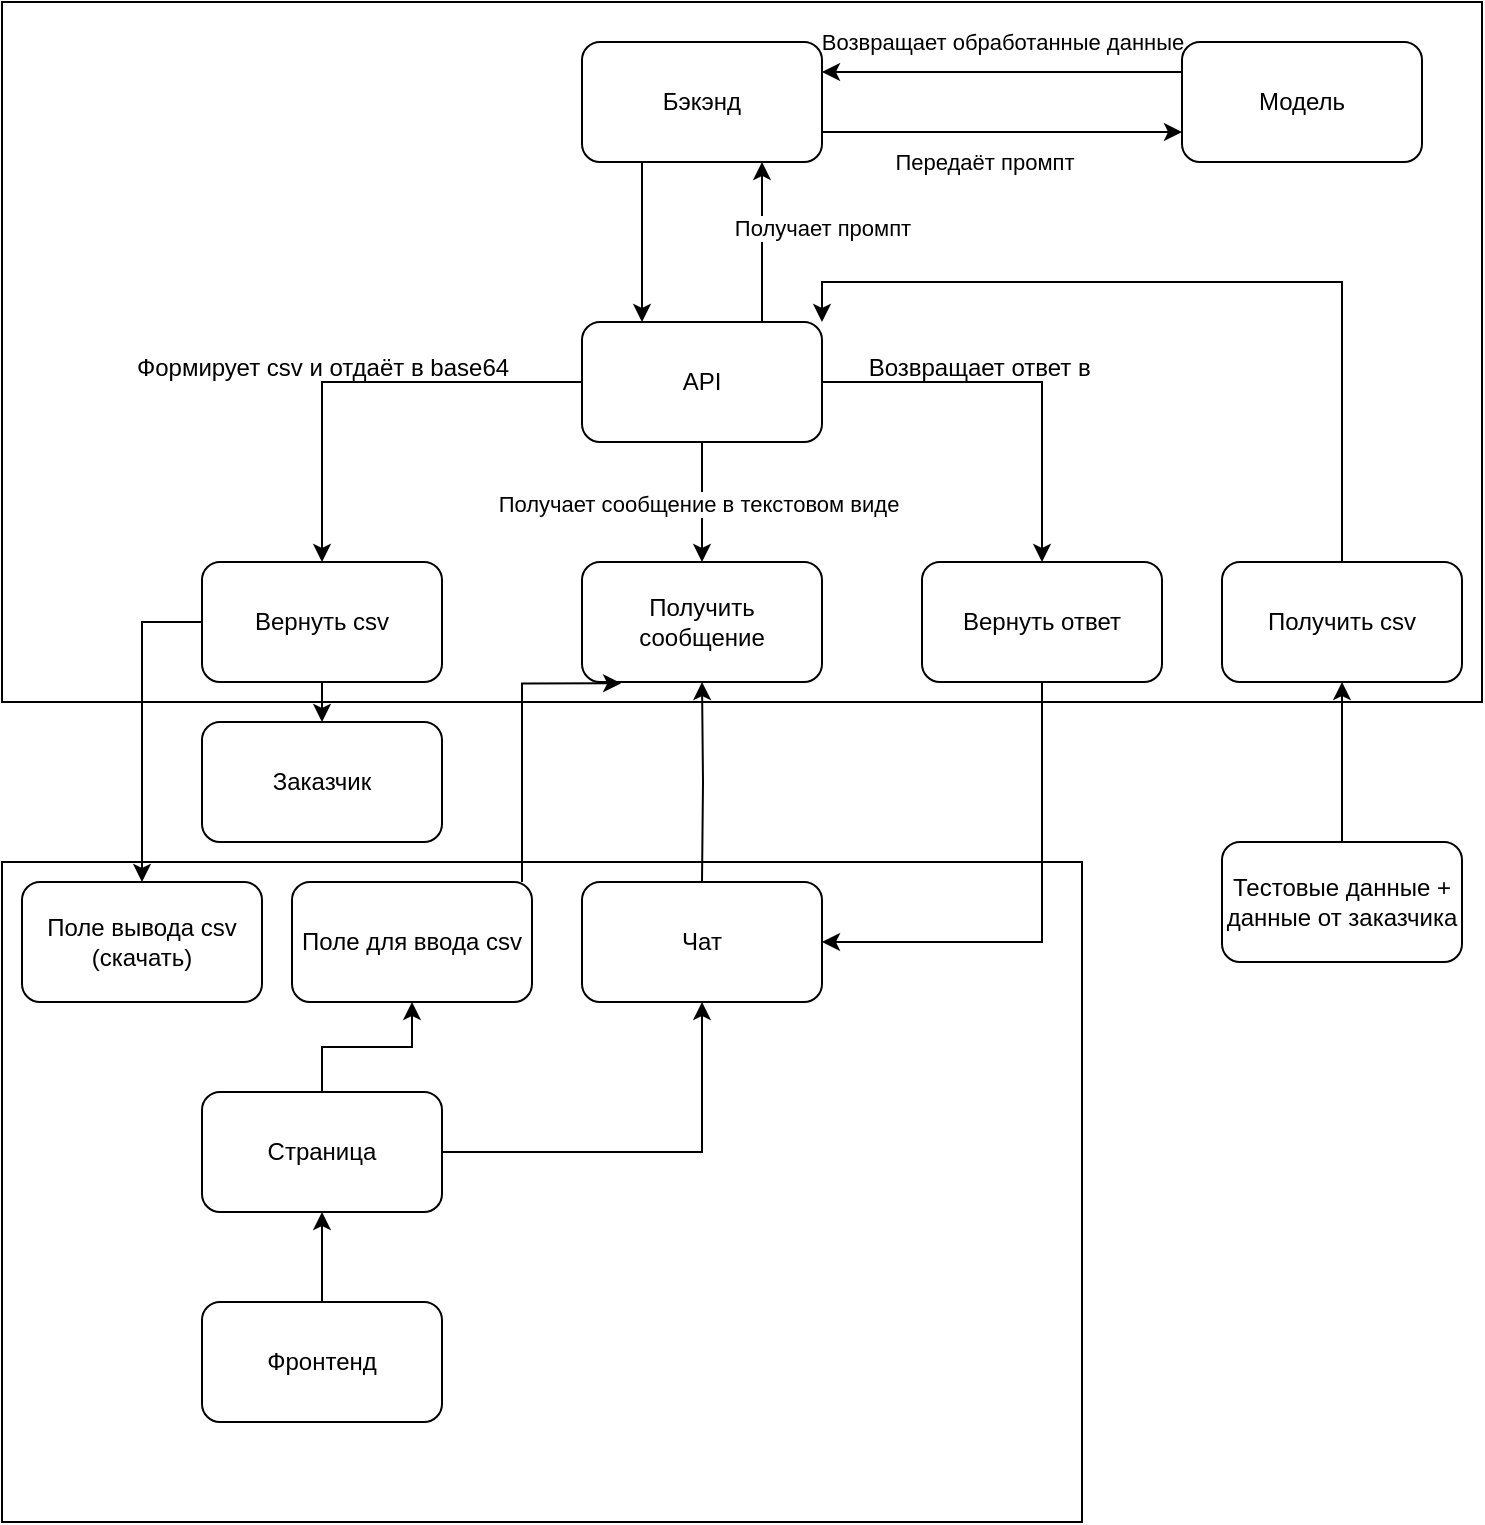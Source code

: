 <mxfile version="24.7.8">
  <diagram name="Страница — 1" id="3fivxmkdsUofwfdl5sbF">
    <mxGraphModel dx="1235" dy="731" grid="1" gridSize="10" guides="1" tooltips="1" connect="1" arrows="1" fold="1" page="1" pageScale="1" pageWidth="827" pageHeight="1169" math="0" shadow="0">
      <root>
        <mxCell id="0" />
        <mxCell id="1" parent="0" />
        <mxCell id="d3rJrZ3qMbu-bM2vV9Hu-45" value="" style="rounded=0;whiteSpace=wrap;html=1;" vertex="1" parent="1">
          <mxGeometry x="20" y="10" width="740" height="350" as="geometry" />
        </mxCell>
        <mxCell id="d3rJrZ3qMbu-bM2vV9Hu-44" value="" style="rounded=0;whiteSpace=wrap;html=1;" vertex="1" parent="1">
          <mxGeometry x="20" y="440" width="540" height="330" as="geometry" />
        </mxCell>
        <mxCell id="d3rJrZ3qMbu-bM2vV9Hu-1" value="Получить сообщение" style="rounded=1;whiteSpace=wrap;html=1;" vertex="1" parent="1">
          <mxGeometry x="310" y="290" width="120" height="60" as="geometry" />
        </mxCell>
        <mxCell id="d3rJrZ3qMbu-bM2vV9Hu-16" style="edgeStyle=orthogonalEdgeStyle;rounded=0;orthogonalLoop=1;jettySize=auto;html=1;entryX=1;entryY=0.5;entryDx=0;entryDy=0;" edge="1" parent="1">
          <mxGeometry relative="1" as="geometry">
            <mxPoint x="550" y="350" as="sourcePoint" />
            <mxPoint x="430.0" y="480" as="targetPoint" />
            <Array as="points">
              <mxPoint x="540" y="350" />
              <mxPoint x="540" y="480" />
            </Array>
          </mxGeometry>
        </mxCell>
        <mxCell id="d3rJrZ3qMbu-bM2vV9Hu-2" value="Вернуть ответ" style="rounded=1;whiteSpace=wrap;html=1;" vertex="1" parent="1">
          <mxGeometry x="480" y="290" width="120" height="60" as="geometry" />
        </mxCell>
        <mxCell id="d3rJrZ3qMbu-bM2vV9Hu-54" style="edgeStyle=orthogonalEdgeStyle;rounded=0;orthogonalLoop=1;jettySize=auto;html=1;" edge="1" parent="1" source="d3rJrZ3qMbu-bM2vV9Hu-3" target="d3rJrZ3qMbu-bM2vV9Hu-53">
          <mxGeometry relative="1" as="geometry">
            <Array as="points">
              <mxPoint x="90" y="320" />
            </Array>
          </mxGeometry>
        </mxCell>
        <mxCell id="d3rJrZ3qMbu-bM2vV9Hu-55" style="edgeStyle=orthogonalEdgeStyle;rounded=0;orthogonalLoop=1;jettySize=auto;html=1;exitX=0.5;exitY=1;exitDx=0;exitDy=0;entryX=0.5;entryY=0;entryDx=0;entryDy=0;" edge="1" parent="1" source="d3rJrZ3qMbu-bM2vV9Hu-3" target="d3rJrZ3qMbu-bM2vV9Hu-51">
          <mxGeometry relative="1" as="geometry" />
        </mxCell>
        <mxCell id="d3rJrZ3qMbu-bM2vV9Hu-3" value="Вернуть csv" style="rounded=1;whiteSpace=wrap;html=1;" vertex="1" parent="1">
          <mxGeometry x="120" y="290" width="120" height="60" as="geometry" />
        </mxCell>
        <mxCell id="d3rJrZ3qMbu-bM2vV9Hu-9" style="edgeStyle=orthogonalEdgeStyle;rounded=0;orthogonalLoop=1;jettySize=auto;html=1;entryX=0.5;entryY=0;entryDx=0;entryDy=0;" edge="1" parent="1" source="d3rJrZ3qMbu-bM2vV9Hu-4" target="d3rJrZ3qMbu-bM2vV9Hu-1">
          <mxGeometry relative="1" as="geometry" />
        </mxCell>
        <mxCell id="d3rJrZ3qMbu-bM2vV9Hu-26" value="Получает сообщение в текстовом виде" style="edgeLabel;html=1;align=center;verticalAlign=middle;resizable=0;points=[];" vertex="1" connectable="0" parent="d3rJrZ3qMbu-bM2vV9Hu-9">
          <mxGeometry x="0.018" y="-2" relative="1" as="geometry">
            <mxPoint as="offset" />
          </mxGeometry>
        </mxCell>
        <mxCell id="d3rJrZ3qMbu-bM2vV9Hu-10" style="edgeStyle=orthogonalEdgeStyle;rounded=0;orthogonalLoop=1;jettySize=auto;html=1;exitX=1;exitY=0.5;exitDx=0;exitDy=0;entryX=0.5;entryY=0;entryDx=0;entryDy=0;" edge="1" parent="1" source="d3rJrZ3qMbu-bM2vV9Hu-4" target="d3rJrZ3qMbu-bM2vV9Hu-2">
          <mxGeometry relative="1" as="geometry" />
        </mxCell>
        <mxCell id="d3rJrZ3qMbu-bM2vV9Hu-11" style="edgeStyle=orthogonalEdgeStyle;rounded=0;orthogonalLoop=1;jettySize=auto;html=1;entryX=0.5;entryY=0;entryDx=0;entryDy=0;" edge="1" parent="1" source="d3rJrZ3qMbu-bM2vV9Hu-4" target="d3rJrZ3qMbu-bM2vV9Hu-3">
          <mxGeometry relative="1" as="geometry" />
        </mxCell>
        <mxCell id="d3rJrZ3qMbu-bM2vV9Hu-20" style="edgeStyle=orthogonalEdgeStyle;rounded=0;orthogonalLoop=1;jettySize=auto;html=1;exitX=0.75;exitY=0;exitDx=0;exitDy=0;entryX=0.75;entryY=1;entryDx=0;entryDy=0;" edge="1" parent="1" source="d3rJrZ3qMbu-bM2vV9Hu-4" target="d3rJrZ3qMbu-bM2vV9Hu-12">
          <mxGeometry relative="1" as="geometry" />
        </mxCell>
        <mxCell id="d3rJrZ3qMbu-bM2vV9Hu-21" value="Получает промпт" style="edgeLabel;html=1;align=center;verticalAlign=middle;resizable=0;points=[];" vertex="1" connectable="0" parent="d3rJrZ3qMbu-bM2vV9Hu-20">
          <mxGeometry x="0.189" y="3" relative="1" as="geometry">
            <mxPoint x="33" as="offset" />
          </mxGeometry>
        </mxCell>
        <mxCell id="d3rJrZ3qMbu-bM2vV9Hu-4" value="API" style="rounded=1;whiteSpace=wrap;html=1;" vertex="1" parent="1">
          <mxGeometry x="310" y="170" width="120" height="60" as="geometry" />
        </mxCell>
        <mxCell id="d3rJrZ3qMbu-bM2vV9Hu-7" style="edgeStyle=orthogonalEdgeStyle;rounded=0;orthogonalLoop=1;jettySize=auto;html=1;" edge="1" parent="1" target="d3rJrZ3qMbu-bM2vV9Hu-1">
          <mxGeometry relative="1" as="geometry">
            <mxPoint x="370" y="450" as="sourcePoint" />
          </mxGeometry>
        </mxCell>
        <mxCell id="d3rJrZ3qMbu-bM2vV9Hu-18" style="edgeStyle=orthogonalEdgeStyle;rounded=0;orthogonalLoop=1;jettySize=auto;html=1;exitX=0.25;exitY=1;exitDx=0;exitDy=0;entryX=0.25;entryY=0;entryDx=0;entryDy=0;" edge="1" parent="1" source="d3rJrZ3qMbu-bM2vV9Hu-12" target="d3rJrZ3qMbu-bM2vV9Hu-4">
          <mxGeometry relative="1" as="geometry" />
        </mxCell>
        <mxCell id="d3rJrZ3qMbu-bM2vV9Hu-19" value="Возвращает обработанные данные" style="edgeLabel;html=1;align=center;verticalAlign=middle;resizable=0;points=[];" vertex="1" connectable="0" parent="d3rJrZ3qMbu-bM2vV9Hu-18">
          <mxGeometry x="-0.189" y="4" relative="1" as="geometry">
            <mxPoint x="176" y="-93" as="offset" />
          </mxGeometry>
        </mxCell>
        <mxCell id="d3rJrZ3qMbu-bM2vV9Hu-23" style="edgeStyle=orthogonalEdgeStyle;rounded=0;orthogonalLoop=1;jettySize=auto;html=1;exitX=1;exitY=0.75;exitDx=0;exitDy=0;entryX=0;entryY=0.75;entryDx=0;entryDy=0;" edge="1" parent="1" source="d3rJrZ3qMbu-bM2vV9Hu-12" target="d3rJrZ3qMbu-bM2vV9Hu-14">
          <mxGeometry relative="1" as="geometry" />
        </mxCell>
        <mxCell id="d3rJrZ3qMbu-bM2vV9Hu-24" value="Передаёт промпт" style="edgeLabel;html=1;align=center;verticalAlign=middle;resizable=0;points=[];" vertex="1" connectable="0" parent="d3rJrZ3qMbu-bM2vV9Hu-23">
          <mxGeometry x="-0.091" y="-1" relative="1" as="geometry">
            <mxPoint x="-1" y="14" as="offset" />
          </mxGeometry>
        </mxCell>
        <mxCell id="d3rJrZ3qMbu-bM2vV9Hu-12" value="Бэкэнд" style="rounded=1;whiteSpace=wrap;html=1;" vertex="1" parent="1">
          <mxGeometry x="310" y="30" width="120" height="60" as="geometry" />
        </mxCell>
        <mxCell id="d3rJrZ3qMbu-bM2vV9Hu-22" style="edgeStyle=orthogonalEdgeStyle;rounded=0;orthogonalLoop=1;jettySize=auto;html=1;exitX=0;exitY=0.25;exitDx=0;exitDy=0;entryX=1;entryY=0.25;entryDx=0;entryDy=0;" edge="1" parent="1" source="d3rJrZ3qMbu-bM2vV9Hu-14" target="d3rJrZ3qMbu-bM2vV9Hu-12">
          <mxGeometry relative="1" as="geometry" />
        </mxCell>
        <mxCell id="d3rJrZ3qMbu-bM2vV9Hu-14" value="Модель" style="rounded=1;whiteSpace=wrap;html=1;" vertex="1" parent="1">
          <mxGeometry x="610" y="30" width="120" height="60" as="geometry" />
        </mxCell>
        <mxCell id="d3rJrZ3qMbu-bM2vV9Hu-25" value="Формирует csv и отдаёт в base64" style="text;html=1;align=center;verticalAlign=middle;resizable=0;points=[];autosize=1;strokeColor=none;fillColor=none;" vertex="1" parent="1">
          <mxGeometry x="75" y="178" width="210" height="30" as="geometry" />
        </mxCell>
        <mxCell id="d3rJrZ3qMbu-bM2vV9Hu-27" value="Возвращает ответ в&amp;nbsp;" style="text;html=1;align=center;verticalAlign=middle;resizable=0;points=[];autosize=1;strokeColor=none;fillColor=none;" vertex="1" parent="1">
          <mxGeometry x="440" y="178" width="140" height="30" as="geometry" />
        </mxCell>
        <mxCell id="d3rJrZ3qMbu-bM2vV9Hu-28" value="Чат" style="rounded=1;whiteSpace=wrap;html=1;" vertex="1" parent="1">
          <mxGeometry x="310" y="450" width="120" height="60" as="geometry" />
        </mxCell>
        <mxCell id="d3rJrZ3qMbu-bM2vV9Hu-32" style="edgeStyle=orthogonalEdgeStyle;rounded=0;orthogonalLoop=1;jettySize=auto;html=1;entryX=0.163;entryY=1.011;entryDx=0;entryDy=0;entryPerimeter=0;" edge="1" parent="1" source="d3rJrZ3qMbu-bM2vV9Hu-29" target="d3rJrZ3qMbu-bM2vV9Hu-1">
          <mxGeometry relative="1" as="geometry">
            <Array as="points">
              <mxPoint x="280" y="480" />
              <mxPoint x="280" y="351" />
            </Array>
          </mxGeometry>
        </mxCell>
        <mxCell id="d3rJrZ3qMbu-bM2vV9Hu-29" value="Поле для ввода csv" style="rounded=1;whiteSpace=wrap;html=1;" vertex="1" parent="1">
          <mxGeometry x="165" y="450" width="120" height="60" as="geometry" />
        </mxCell>
        <mxCell id="d3rJrZ3qMbu-bM2vV9Hu-34" style="edgeStyle=orthogonalEdgeStyle;rounded=0;orthogonalLoop=1;jettySize=auto;html=1;entryX=0.5;entryY=1;entryDx=0;entryDy=0;" edge="1" parent="1" source="d3rJrZ3qMbu-bM2vV9Hu-33" target="d3rJrZ3qMbu-bM2vV9Hu-28">
          <mxGeometry relative="1" as="geometry" />
        </mxCell>
        <mxCell id="d3rJrZ3qMbu-bM2vV9Hu-35" style="edgeStyle=orthogonalEdgeStyle;rounded=0;orthogonalLoop=1;jettySize=auto;html=1;entryX=0.5;entryY=1;entryDx=0;entryDy=0;" edge="1" parent="1" source="d3rJrZ3qMbu-bM2vV9Hu-33" target="d3rJrZ3qMbu-bM2vV9Hu-29">
          <mxGeometry relative="1" as="geometry" />
        </mxCell>
        <mxCell id="d3rJrZ3qMbu-bM2vV9Hu-33" value="Страница" style="rounded=1;whiteSpace=wrap;html=1;" vertex="1" parent="1">
          <mxGeometry x="120" y="555" width="120" height="60" as="geometry" />
        </mxCell>
        <mxCell id="d3rJrZ3qMbu-bM2vV9Hu-38" style="edgeStyle=orthogonalEdgeStyle;rounded=0;orthogonalLoop=1;jettySize=auto;html=1;entryX=0.5;entryY=1;entryDx=0;entryDy=0;" edge="1" parent="1" source="d3rJrZ3qMbu-bM2vV9Hu-37" target="d3rJrZ3qMbu-bM2vV9Hu-33">
          <mxGeometry relative="1" as="geometry" />
        </mxCell>
        <mxCell id="d3rJrZ3qMbu-bM2vV9Hu-37" value="Фронтенд" style="rounded=1;whiteSpace=wrap;html=1;" vertex="1" parent="1">
          <mxGeometry x="120" y="660" width="120" height="60" as="geometry" />
        </mxCell>
        <mxCell id="d3rJrZ3qMbu-bM2vV9Hu-47" style="edgeStyle=orthogonalEdgeStyle;rounded=0;orthogonalLoop=1;jettySize=auto;html=1;entryX=1;entryY=0;entryDx=0;entryDy=0;" edge="1" parent="1" source="d3rJrZ3qMbu-bM2vV9Hu-46" target="d3rJrZ3qMbu-bM2vV9Hu-4">
          <mxGeometry relative="1" as="geometry">
            <Array as="points">
              <mxPoint x="690" y="150" />
              <mxPoint x="430" y="150" />
            </Array>
          </mxGeometry>
        </mxCell>
        <mxCell id="d3rJrZ3qMbu-bM2vV9Hu-46" value="Получить csv" style="rounded=1;whiteSpace=wrap;html=1;" vertex="1" parent="1">
          <mxGeometry x="630" y="290" width="120" height="60" as="geometry" />
        </mxCell>
        <mxCell id="d3rJrZ3qMbu-bM2vV9Hu-50" style="edgeStyle=orthogonalEdgeStyle;rounded=0;orthogonalLoop=1;jettySize=auto;html=1;entryX=0.5;entryY=1;entryDx=0;entryDy=0;" edge="1" parent="1" source="d3rJrZ3qMbu-bM2vV9Hu-48" target="d3rJrZ3qMbu-bM2vV9Hu-46">
          <mxGeometry relative="1" as="geometry" />
        </mxCell>
        <mxCell id="d3rJrZ3qMbu-bM2vV9Hu-48" value="Тестовые данные + данные от заказчика" style="rounded=1;whiteSpace=wrap;html=1;" vertex="1" parent="1">
          <mxGeometry x="630" y="430" width="120" height="60" as="geometry" />
        </mxCell>
        <mxCell id="d3rJrZ3qMbu-bM2vV9Hu-51" value="Заказчик" style="rounded=1;whiteSpace=wrap;html=1;" vertex="1" parent="1">
          <mxGeometry x="120" y="370" width="120" height="60" as="geometry" />
        </mxCell>
        <mxCell id="d3rJrZ3qMbu-bM2vV9Hu-53" value="Поле вывода csv&lt;div&gt;(скачать)&lt;/div&gt;" style="rounded=1;whiteSpace=wrap;html=1;" vertex="1" parent="1">
          <mxGeometry x="30" y="450" width="120" height="60" as="geometry" />
        </mxCell>
      </root>
    </mxGraphModel>
  </diagram>
</mxfile>
